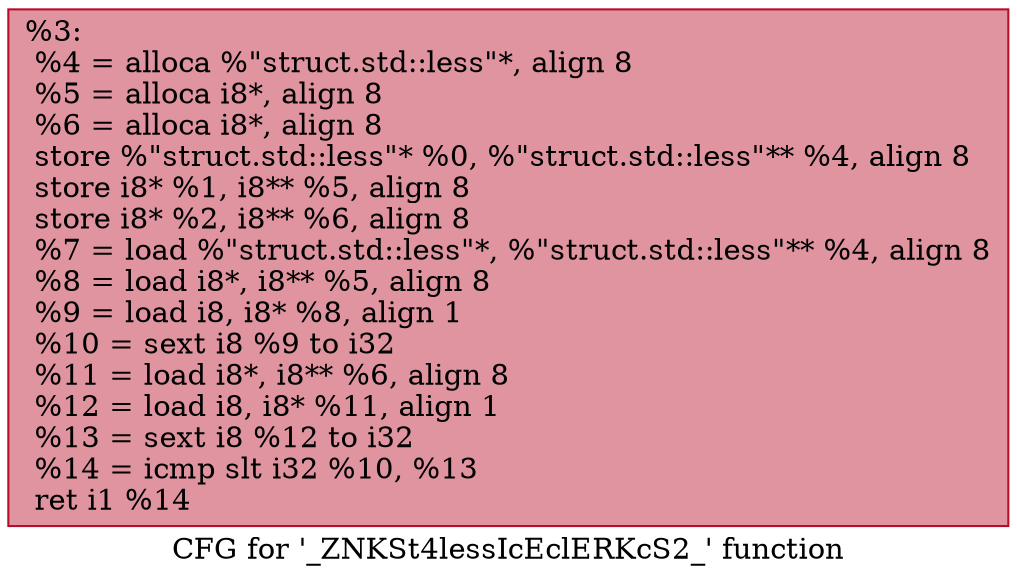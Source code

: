 digraph "CFG for '_ZNKSt4lessIcEclERKcS2_' function" {
	label="CFG for '_ZNKSt4lessIcEclERKcS2_' function";

	Node0x557bfd507950 [shape=record,color="#b70d28ff", style=filled, fillcolor="#b70d2870",label="{%3:\l  %4 = alloca %\"struct.std::less\"*, align 8\l  %5 = alloca i8*, align 8\l  %6 = alloca i8*, align 8\l  store %\"struct.std::less\"* %0, %\"struct.std::less\"** %4, align 8\l  store i8* %1, i8** %5, align 8\l  store i8* %2, i8** %6, align 8\l  %7 = load %\"struct.std::less\"*, %\"struct.std::less\"** %4, align 8\l  %8 = load i8*, i8** %5, align 8\l  %9 = load i8, i8* %8, align 1\l  %10 = sext i8 %9 to i32\l  %11 = load i8*, i8** %6, align 8\l  %12 = load i8, i8* %11, align 1\l  %13 = sext i8 %12 to i32\l  %14 = icmp slt i32 %10, %13\l  ret i1 %14\l}"];
}
